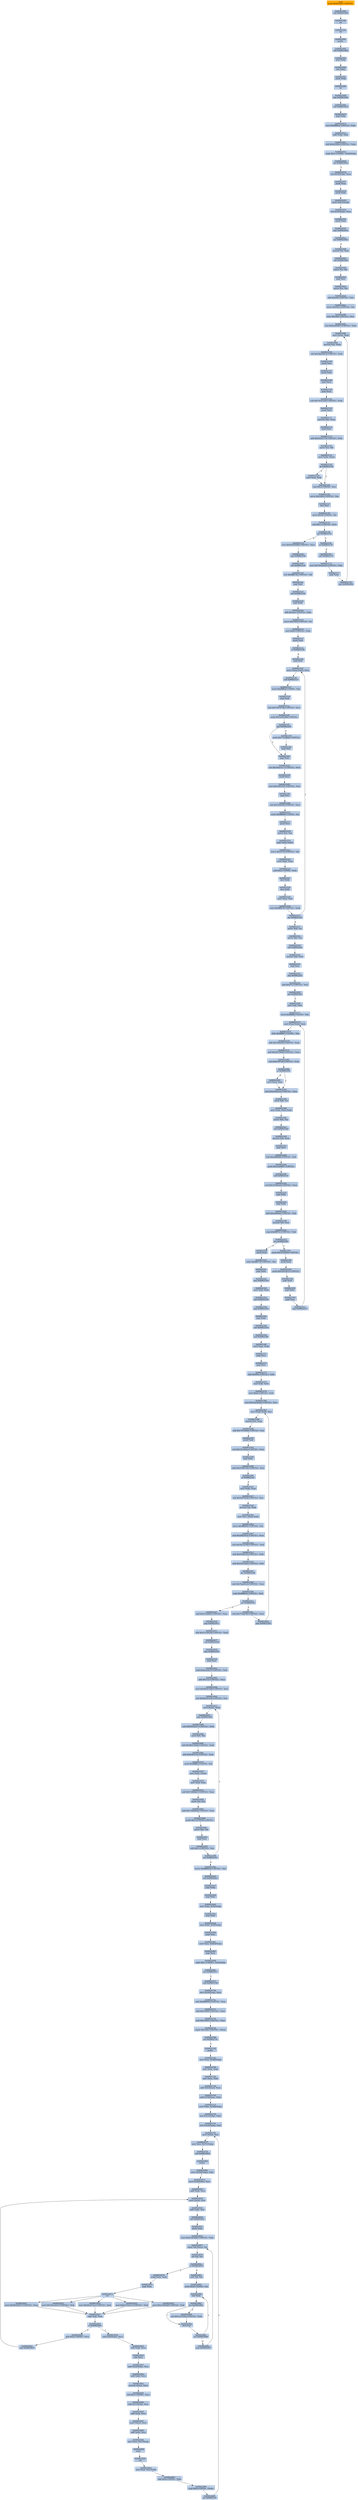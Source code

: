 digraph G {
node[shape=rectangle,style=filled,fillcolor=lightsteelblue,color=lightsteelblue]
bgcolor="transparent"
a0x00401000pushl_0x822001UINT32[label="start\npushl $0x822001<UINT32>",color="lightgrey",fillcolor="orange"];
a0x00401005call_0x0040100b[label="0x00401005\ncall 0x0040100b"];
a0x0040100bret[label="0x0040100b\nret"];
a0x0040100aret[label="0x0040100a\nret"];
a0x00822001pusha_[label="0x00822001\npusha "];
a0x00822002call_0x0082200a[label="0x00822002\ncall 0x0082200a"];
a0x0082200apopl_ebp[label="0x0082200a\npopl %ebp"];
a0x0082200bincl_ebp[label="0x0082200b\nincl %ebp"];
a0x0082200cpushl_ebp[label="0x0082200c\npushl %ebp"];
a0x0082200dret[label="0x0082200d\nret"];
a0x00822008jmp_0x0082200e[label="0x00822008\njmp 0x0082200e"];
a0x0082200ecall_0x00822014[label="0x0082200e\ncall 0x00822014"];
a0x00822014popl_ebp[label="0x00822014\npopl %ebp"];
a0x00822015movl_0xffffffedUINT32_ebx[label="0x00822015\nmovl $0xffffffed<UINT32>, %ebx"];
a0x0082201aaddl_ebp_ebx[label="0x0082201a\naddl %ebp, %ebx"];
a0x0082201csubl_0x422000UINT32_ebx[label="0x0082201c\nsubl $0x422000<UINT32>, %ebx"];
a0x00822022cmpb_0x1UINT8_0x4debp_[label="0x00822022\ncmpb $0x1<UINT8>, 0x4d(%ebp)"];
a0x00822026jne_0x00822034[label="0x00822026\njne 0x00822034"];
a0x00822034leal_0x53ebp__eax[label="0x00822034\nleal 0x53(%ebp), %eax"];
a0x00822037pushl_eax[label="0x00822037\npushl %eax"];
a0x00822038pushl_ebx[label="0x00822038\npushl %ebx"];
a0x00822039pushl_0xbe5ebp_[label="0x00822039\npushl 0xbe5(%ebp)"];
a0x0082203fleal_0x35ebp__eax[label="0x0082203f\nleal 0x35(%ebp), %eax"];
a0x00822042pushl_eax[label="0x00822042\npushl %eax"];
a0x00822043jmp_0x008220ca[label="0x00822043\njmp 0x008220ca"];
a0x008220cajns_0x008220d3[label="0x008220ca\njns 0x008220d3"];
a0x008220d0movswl_si_edi[label="0x008220d0\nmovswl %si, %edi"];
a0x008220d3call_0x008220df[label="0x008220d3\ncall 0x008220df"];
a0x008220dfmovw_si_di[label="0x008220df\nmovw %si, %di"];
a0x008220e2popl_esi[label="0x008220e2\npopl %esi"];
a0x008220e3movw_cx_di[label="0x008220e3\nmovw %cx, %di"];
a0x008220e6addl_0xae8UINT32_esi[label="0x008220e6\naddl $0xae8<UINT32>, %esi"];
a0x008220ecmovw_0x56ccUINT16_di[label="0x008220ec\nmovw $0x56cc<UINT16>, %di"];
a0x008220f0movl_0x28dUINT32_ecx[label="0x008220f0\nmovl $0x28d<UINT32>, %ecx"];
a0x008220f5xorl_0x6ee838f7UINT32_ebx[label="0x008220f5\nxorl $0x6ee838f7<UINT32>, %ebx"];
a0x008220fbmovl_esi__edx[label="0x008220fb\nmovl (%esi), %edx"];
a0x008220fdmovswl_ax_ebx[label="0x008220fd\nmovswl %ax, %ebx"];
a0x00822100subl_0x38a639c3UINT32_edx[label="0x00822100\nsubl $0x38a639c3<UINT32>, %edx"];
a0x00822106pushl_esi[label="0x00822106\npushl %esi"];
a0x00822107pushl_edx[label="0x00822107\npushl %edx"];
a0x00822108popl_ebx[label="0x00822108\npopl %ebx"];
a0x00822109popl_eax[label="0x00822109\npopl %eax"];
a0x0082210asubl_0x74323240UINT32_edx[label="0x0082210a\nsubl $0x74323240<UINT32>, %edx"];
a0x00822110pushl_edi[label="0x00822110\npushl %edi"];
a0x00822111movzwl_bx_eax[label="0x00822111\nmovzwl %bx, %eax"];
a0x00822114popl_ebx[label="0x00822114\npopl %ebx"];
a0x00822115addl_0x622f1579UINT32_edx[label="0x00822115\naddl $0x622f1579<UINT32>, %edx"];
a0x0082211bmovw_cx_di[label="0x0082211b\nmovw %cx, %di"];
a0x0082211emovl_edx_esi_[label="0x0082211e\nmovl %edx, (%esi)"];
a0x00822120jp_0x00822128[label="0x00822120\njp 0x00822128"];
a0x00822126movl_eax_edi[label="0x00822126\nmovl %eax, %edi"];
a0x00822128subl_0x3UINT8_esi[label="0x00822128\nsubl $0x3<UINT8>, %esi"];
a0x0082212bmovw_0x1d60UINT16_bx[label="0x0082212b\nmovw $0x1d60<UINT16>, %bx"];
a0x0082212fdecl_esi[label="0x0082212f\ndecl %esi"];
a0x00822130movb_0x38UINT8_bl[label="0x00822130\nmovb $0x38<UINT8>, %bl"];
a0x00822132subl_0x1UINT32_ecx[label="0x00822132\nsubl $0x1<UINT32>, %ecx"];
a0x00822138jne_0x0082215b[label="0x00822138\njne 0x0082215b"];
a0x0082215bjb_0x00822178[label="0x0082215b\njb 0x00822178"];
a0x00822161call_0x00822172[label="0x00822161\ncall 0x00822172"];
a0x00822172movl_0x76ed2a20UINT32_ebx[label="0x00822172\nmovl $0x76ed2a20<UINT32>, %ebx"];
a0x00822177popl_ebx[label="0x00822177\npopl %ebx"];
a0x00822178jmp_0x008220fb[label="0x00822178\njmp 0x008220fb"];
a0x0082213emovl_0x54239389UINT32_eax[label="0x0082213e\nmovl $0x54239389<UINT32>, %eax"];
a0x00822143jmp_0x00822190[label="0x00822143\njmp 0x00822190"];
a0x00822190call_0x008221a9[label="0x00822190\ncall 0x008221a9"];
a0x008221a9orw_0xffffb7fdUINT16_di[label="0x008221a9\norw $0xffffb7fd<UINT16>, %di"];
a0x008221aepopl_edi[label="0x008221ae\npopl %edi"];
a0x008221afcall_0x008221b9[label="0x008221af\ncall 0x008221b9"];
a0x008221b9popl_ebx[label="0x008221b9\npopl %ebx"];
a0x008221baaddl_0xa0aUINT32_ebx[label="0x008221ba\naddl $0xa0a<UINT32>, %ebx"];
a0x008221c0movw_0x7069UINT16_si[label="0x008221c0\nmovw $0x7069<UINT16>, %si"];
a0x008221c4movl_0x0UINT32_edx[label="0x008221c4\nmovl $0x0<UINT32>, %edx"];
a0x008221c9pushl_ebx[label="0x008221c9\npushl %ebx"];
a0x008221cajo_0x008221d0[label="0x008221ca\njo 0x008221d0"];
a0x008221d0popl_edi[label="0x008221d0\npopl %edi"];
a0x008221d1movl_ebxedx__ecx[label="0x008221d1\nmovl (%ebx,%edx), %ecx"];
a0x008221d4call_0x008221e7[label="0x008221d4\ncall 0x008221e7"];
a0x008221e7movb_0xffffffcdUINT8_ah[label="0x008221e7\nmovb $0xffffffcd<UINT8>, %ah"];
a0x008221e9popl_edi[label="0x008221e9\npopl %edi"];
a0x008221easubl_0x72876706UINT32_ecx[label="0x008221ea\nsubl $0x72876706<UINT32>, %ecx"];
a0x008221f0pushl_0x3a18c268UINT32[label="0x008221f0\npushl $0x3a18c268<UINT32>"];
a0x008221f5jnp_0x00822201[label="0x008221f5\njnp 0x00822201"];
a0x00822201popl_edi[label="0x00822201\npopl %edi"];
a0x00822202xorl_0x39aee1c7UINT32_ecx[label="0x00822202\nxorl $0x39aee1c7<UINT32>, %ecx"];
a0x00822208pushl_ecx[label="0x00822208\npushl %ecx"];
a0x00822209movl_0x10f531f1UINT32_esi[label="0x00822209\nmovl $0x10f531f1<UINT32>, %esi"];
a0x0082220epopl_esi[label="0x0082220e\npopl %esi"];
a0x0082220fsubl_0x7f2af3f4UINT32_ecx[label="0x0082220f\nsubl $0x7f2af3f4<UINT32>, %ecx"];
a0x00822215movb_0xffffff96UINT8_al[label="0x00822215\nmovb $0xffffff96<UINT8>, %al"];
a0x00822217pushl_ecx[label="0x00822217\npushl %ecx"];
a0x00822218movw_cx_ax[label="0x00822218\nmovw %cx, %ax"];
a0x0082221bpopl_ebxedx_[label="0x0082221b\npopl (%ebx,%edx)"];
a0x0082221emovw_0x3574UINT16_di[label="0x0082221e\nmovw $0x3574<UINT16>, %di"];
a0x00822222movl_ebx_eax[label="0x00822222\nmovl %ebx, %eax"];
a0x00822224subl_0x2UINT8_edx[label="0x00822224\nsubl $0x2<UINT8>, %edx"];
a0x00822227decl_edx[label="0x00822227\ndecl %edx"];
a0x00822228decl_edx[label="0x00822228\ndecl %edx"];
a0x00822229movl_eax_edi[label="0x00822229\nmovl %eax, %edi"];
a0x0082222bcmpl_0xfffff678UINT32_edx[label="0x0082222b\ncmpl $0xfffff678<UINT32>, %edx"];
a0x00822231jne_0x008221d1[label="0x00822231\njne 0x008221d1"];
a0x008221fbpushl_0x77a58bb2UINT32[label="0x008221fb\npushl $0x77a58bb2<UINT32>"];
a0x00822200popl_edi[label="0x00822200\npopl %edi"];
a0x00822237movw_dx_si[label="0x00822237\nmovw %dx, %si"];
a0x0082223amovw_bx_cx[label="0x0082223a\nmovw %bx, %cx"];
a0x0082223dcall_0x0082224e[label="0x0082223d\ncall 0x0082224e"];
a0x0082224emovzwl_dx_eax[label="0x0082224e\nmovzwl %dx, %eax"];
a0x00822251popl_esi[label="0x00822251\npopl %esi"];
a0x00822252jmp_0x0082225f[label="0x00822252\njmp 0x0082225f"];
a0x0082225faddl_0x97eUINT32_esi[label="0x0082225f\naddl $0x97e<UINT32>, %esi"];
a0x00822265jno_0x0082226f[label="0x00822265\njno 0x0082226f"];
a0x0082226fxorl_edi_edi[label="0x0082226f\nxorl %edi, %edi"];
a0x00822271movb_0xfffffffaUINT8_bh[label="0x00822271\nmovb $0xfffffffa<UINT8>, %bh"];
a0x00822273movl_esiedi__edx[label="0x00822273\nmovl (%esi,%edi), %edx"];
a0x00822276sbbb_0xffffff97UINT8_bh[label="0x00822276\nsbbb $0xffffff97<UINT8>, %bh"];
a0x00822279addl_0x104af30UINT32_edx[label="0x00822279\naddl $0x104af30<UINT32>, %edx"];
a0x0082227fandl_0x26150bf0UINT32_eax[label="0x0082227f\nandl $0x26150bf0<UINT32>, %eax"];
a0x00822285subl_0xb7f67a9UINT32_edx[label="0x00822285\nsubl $0xb7f67a9<UINT32>, %edx"];
a0x0082228bjs_0x00822293[label="0x0082228b\njs 0x00822293"];
a0x00822291movl_ecx_eax[label="0x00822291\nmovl %ecx, %eax"];
a0x00822293subl_0x4c8ad12eUINT32_edx[label="0x00822293\nsubl $0x4c8ad12e<UINT32>, %edx"];
a0x00822299movb_dh_cl[label="0x00822299\nmovb %dh, %cl"];
a0x0082229bmovl_edx_esiedi_[label="0x0082229b\nmovl %edx, (%esi,%edi)"];
a0x0082229emovw_dx_ax[label="0x0082229e\nmovw %dx, %ax"];
a0x008222a1call_0x008222b0[label="0x008222a1\ncall 0x008222b0"];
a0x008222b0movzwl_bx_eax[label="0x008222b0\nmovzwl %bx, %eax"];
a0x008222b3popl_ecx[label="0x008222b3\npopl %ecx"];
a0x008222b4subl_0xa6f0b68UINT32_edi[label="0x008222b4\nsubl $0xa6f0b68<UINT32>, %edi"];
a0x008222bapushl_0x25af9867UINT32[label="0x008222ba\npushl $0x25af9867<UINT32>"];
a0x008222bfcall_0x008222cb[label="0x008222bf\ncall 0x008222cb"];
a0x008222cbxorl_0x12548c44UINT32_eax[label="0x008222cb\nxorl $0x12548c44<UINT32>, %eax"];
a0x008222d1popl_ebx[label="0x008222d1\npopl %ebx"];
a0x008222d2popl_ebx[label="0x008222d2\npopl %ebx"];
a0x008222d3addl_0xa6f0b64UINT32_edi[label="0x008222d3\naddl $0xa6f0b64<UINT32>, %edi"];
a0x008222d9movzwl_di_ecx[label="0x008222d9\nmovzwl %di, %ecx"];
a0x008222dccmpl_0xfffff75cUINT32_edi[label="0x008222dc\ncmpl $0xfffff75c<UINT32>, %edi"];
a0x008222e2jne_0x00822303[label="0x008222e2\njne 0x00822303"];
a0x00822303pushl_0x1f526028UINT32[label="0x00822303\npushl $0x1f526028<UINT32>"];
a0x00822308pushl_edx[label="0x00822308\npushl %edx"];
a0x00822309pushl_0x524c3b72UINT32[label="0x00822309\npushl $0x524c3b72<UINT32>"];
a0x0082230epopl_eax[label="0x0082230e\npopl %eax"];
a0x0082230fpopl_ebx[label="0x0082230f\npopl %ebx"];
a0x00822310popl_ecx[label="0x00822310\npopl %ecx"];
a0x00822311jmp_0x00822273[label="0x00822311\njmp 0x00822273"];
a0x008222e8pushl_eax[label="0x008222e8\npushl %eax"];
a0x008222e9andw_0xffffc73fUINT16_bx[label="0x008222e9\nandw $0xffffc73f<UINT16>, %bx"];
a0x008222eepopl_ebx[label="0x008222ee\npopl %ebx"];
a0x008222efjmp_0x00822320[label="0x008222ef\njmp 0x00822320"];
a0x00822320movl_edi_edx[label="0x00822320\nmovl %edi, %edx"];
a0x00822322call_0x00822338[label="0x00822322\ncall 0x00822338"];
a0x00822338jmp_0x0082234a[label="0x00822338\njmp 0x0082234a"];
a0x0082234apopl_ebx[label="0x0082234a\npopl %ebx"];
a0x0082234bcall_0x0082235d[label="0x0082234b\ncall 0x0082235d"];
a0x0082235dcall_0x0082236f[label="0x0082235d\ncall 0x0082236f"];
a0x0082236fmovl_eax_edx[label="0x0082236f\nmovl %eax, %edx"];
a0x00822371popl_ecx[label="0x00822371\npopl %ecx"];
a0x00822372popl_ecx[label="0x00822372\npopl %ecx"];
a0x00822373addl_0x896UINT32_ebx[label="0x00822373\naddl $0x896<UINT32>, %ebx"];
a0x00822379movl_edi_edx[label="0x00822379\nmovl %edi, %edx"];
a0x0082237bmovl_0x0UINT32_edi[label="0x0082237b\nmovl $0x0<UINT32>, %edi"];
a0x00822380movl_0x1be5b42bUINT32_ecx[label="0x00822380\nmovl $0x1be5b42b<UINT32>, %ecx"];
a0x00822385movl_ebxedi__esi[label="0x00822385\nmovl (%ebx,%edi), %esi"];
a0x00822388movswl_cx_eax[label="0x00822388\nmovswl %cx, %eax"];
a0x0082238baddl_0x7055f968UINT32_esi[label="0x0082238b\naddl $0x7055f968<UINT32>, %esi"];
a0x00822391pushl_edi[label="0x00822391\npushl %edi"];
a0x00822392xorl_0x141cb02aUINT32_ecx[label="0x00822392\nxorl $0x141cb02a<UINT32>, %ecx"];
a0x00822398popl_edx[label="0x00822398\npopl %edx"];
a0x00822399addl_0x55091181UINT32_esi[label="0x00822399\naddl $0x55091181<UINT32>, %esi"];
a0x0082239fje_0x008223a7[label="0x0082239f\nje 0x008223a7"];
a0x008223a5movl_edx_eax[label="0x008223a5\nmovl %edx, %eax"];
a0x008223a7subl_0x42f7f226UINT32_esi[label="0x008223a7\nsubl $0x42f7f226<UINT32>, %esi"];
a0x008223admovswl_si_edx[label="0x008223ad\nmovswl %si, %edx"];
a0x008223b0movl_esi_ebxedi_[label="0x008223b0\nmovl %esi, (%ebx,%edi)"];
a0x008223b3movw_0xfffffd01UINT16_ax[label="0x008223b3\nmovw $0xfffffd01<UINT16>, %ax"];
a0x008223b7andl_0x4fbf2832UINT32_eax[label="0x008223b7\nandl $0x4fbf2832<UINT32>, %eax"];
a0x008223bdsubl_0x5b15a700UINT32_edi[label="0x008223bd\nsubl $0x5b15a700<UINT32>, %edi"];
a0x008223c3andl_0x5fcb61f5UINT32_edx[label="0x008223c3\nandl $0x5fcb61f5<UINT32>, %edx"];
a0x008223c9addl_0x5b15a6fcUINT32_edi[label="0x008223c9\naddl $0x5b15a6fc<UINT32>, %edi"];
a0x008223cfjbe_0x008223db[label="0x008223cf\njbe 0x008223db"];
a0x008223d5subl_0x7bae01e2UINT32_ecx[label="0x008223d5\nsubl $0x7bae01e2<UINT32>, %ecx"];
a0x008223dbcmpl_0xfffff850UINT32_edi[label="0x008223db\ncmpl $0xfffff850<UINT32>, %edi"];
a0x008223e1jne_0x008223fc[label="0x008223e1\njne 0x008223fc"];
a0x008223fcsubl_0x77dab78cUINT32_ecx[label="0x008223fc\nsubl $0x77dab78c<UINT32>, %ecx"];
a0x00822402jmp_0x00822385[label="0x00822402\njmp 0x00822385"];
a0x008223e7andl_0x153abf5cUINT32_eax[label="0x008223e7\nandl $0x153abf5c<UINT32>, %eax"];
a0x008223edjmp_0x00822411[label="0x008223ed\njmp 0x00822411"];
a0x00822411addl_0x2123623bUINT32_ebx[label="0x00822411\naddl $0x2123623b<UINT32>, %ebx"];
a0x00822417call_0x00822429[label="0x00822417\ncall 0x00822429"];
a0x00822429jmp_0x0082243b[label="0x00822429\njmp 0x0082243b"];
a0x0082243bpopl_eax[label="0x0082243b\npopl %eax"];
a0x0082243candl_0x422abcf7UINT32_edi[label="0x0082243c\nandl $0x422abcf7<UINT32>, %edi"];
a0x00822442addl_0x7a2UINT32_eax[label="0x00822442\naddl $0x7a2<UINT32>, %eax"];
a0x00822448movl_0x6b5615d0UINT32_esi[label="0x00822448\nmovl $0x6b5615d0<UINT32>, %esi"];
a0x0082244dxorl_0x6b561418UINT32_esi[label="0x0082244d\nxorl $0x6b561418<UINT32>, %esi"];
a0x00822453movl_eax__edx[label="0x00822453\nmovl (%eax), %edx"];
a0x00822455jmp_0x00822460[label="0x00822455\njmp 0x00822460"];
a0x00822460subl_0x60f32627UINT32_edx[label="0x00822460\nsubl $0x60f32627<UINT32>, %edx"];
a0x00822466movb_ch_bl[label="0x00822466\nmovb %ch, %bl"];
a0x00822468subl_0x465150d4UINT32_edx[label="0x00822468\nsubl $0x465150d4<UINT32>, %edx"];
a0x0082246eaddl_0xf38327dUINT32_edx[label="0x0082246e\naddl $0xf38327d<UINT32>, %edx"];
a0x00822474movb_0xffffffbcUINT8_bl[label="0x00822474\nmovb $0xffffffbc<UINT8>, %bl"];
a0x00822476movl_edx_eax_[label="0x00822476\nmovl %edx, (%eax)"];
a0x00822478movl_edi_ebx[label="0x00822478\nmovl %edi, %ebx"];
a0x0082247asubl_0x7c6b0be1UINT32_eax[label="0x0082247a\nsubl $0x7c6b0be1<UINT32>, %eax"];
a0x00822480movw_si_di[label="0x00822480\nmovw %si, %di"];
a0x00822483addl_0x7c6b0bddUINT32_eax[label="0x00822483\naddl $0x7c6b0bdd<UINT32>, %eax"];
a0x00822489pushl_0x12339160UINT32[label="0x00822489\npushl $0x12339160<UINT32>"];
a0x0082248emovw_bx_di[label="0x0082248e\nmovw %bx, %di"];
a0x00822491popl_ecx[label="0x00822491\npopl %ecx"];
a0x00822492subl_0x1UINT32_esi[label="0x00822492\nsubl $0x1<UINT32>, %esi"];
a0x00822498jne_0x00822453[label="0x00822498\njne 0x00822453"];
a0x0082249emovw_0xffff9824UINT16_bx[label="0x0082249e\nmovw $0xffff9824<UINT16>, %bx"];
a0x008224a2call_0x008224a7[label="0x008224a2\ncall 0x008224a7"];
a0x008224a7popl_ebp[label="0x008224a7\npopl %ebp"];
a0x008224a8popl_ebx[label="0x008224a8\npopl %ebx"];
a0x008224a9movl_ebx_0x5bebp_[label="0x008224a9\nmovl %ebx, 0x5b(%ebp)"];
a0x008224acpopl_ebx[label="0x008224ac\npopl %ebx"];
a0x008224admovl_ebx_0x5febp_[label="0x008224ad\nmovl %ebx, 0x5f(%ebp)"];
a0x008224b0popl_eax[label="0x008224b0\npopl %eax"];
a0x008224b1movl_eax_0x40debp_[label="0x008224b1\nmovl %eax, 0x40d(%ebp)"];
a0x008224b7popl_eax[label="0x008224b7\npopl %eax"];
a0x008224b8cmpb_0x1UINT8_0x5aebp_[label="0x008224b8\ncmpb $0x1<UINT8>, 0x5a(%ebp)"];
a0x008224bcjne_0x00822517[label="0x008224bc\njne 0x00822517"];
a0x00822517call_0x008227b8[label="0x00822517\ncall 0x008227b8"];
a0x008227b8movl_0x24esp__eax[label="0x008227b8\nmovl 0x24(%esp), %eax"];
a0x008227bcandl_0xffff0000UINT32_eax[label="0x008227bc\nandl $0xffff0000<UINT32>, %eax"];
a0x008227c1addl_0x10000UINT32_eax[label="0x008227c1\naddl $0x10000<UINT32>, %eax"];
a0x008227c6subl_0x10000UINT32_eax[label="0x008227c6\nsubl $0x10000<UINT32>, %eax"];
a0x008227cbcmpw_0x5a4dUINT16_eax_[label="0x008227cb\ncmpw $0x5a4d<UINT16>, (%eax)"];
a0x008227d0jne_0x008227c6[label="0x008227d0\njne 0x008227c6"];
a0x008227d2pusha_[label="0x008227d2\npusha "];
a0x008227d3movl_eax_0x3f8ebp_[label="0x008227d3\nmovl %eax, 0x3f8(%ebp)"];
a0x008227d9movl_eax_edx[label="0x008227d9\nmovl %eax, %edx"];
a0x008227dbmovl_eax_ebx[label="0x008227db\nmovl %eax, %ebx"];
a0x008227ddaddl_0x3ceax__eax[label="0x008227dd\naddl 0x3c(%eax), %eax"];
a0x008227e0addl_0x78eax__ebx[label="0x008227e0\naddl 0x78(%eax), %ebx"];
a0x008227e3movl_ebx_0x30debp_[label="0x008227e3\nmovl %ebx, 0x30d(%ebp)"];
a0x008227e9leal_0x3ccebp__ebx[label="0x008227e9\nleal 0x3cc(%ebp), %ebx"];
a0x008227efleal_0x3e4ebp__edi[label="0x008227ef\nleal 0x3e4(%ebp), %edi"];
a0x008227f5movl_ebx__esi[label="0x008227f5\nmovl (%ebx), %esi"];
a0x008227f7movl_esi_0x37cebp_[label="0x008227f7\nmovl %esi, 0x37c(%ebp)"];
a0x008227fdcall_0x0082280d[label="0x008227fd\ncall 0x0082280d"];
a0x0082280dpusha_[label="0x0082280d\npusha "];
a0x0082280emovl_0x30debp__ebx[label="0x0082280e\nmovl 0x30d(%ebp), %ebx"];
a0x00822814movl_0x20ebx__ecx[label="0x00822814\nmovl 0x20(%ebx), %ecx"];
a0x00822817addl_edx_ecx[label="0x00822817\naddl %edx, %ecx"];
a0x00822819movl_ecx__esi[label="0x00822819\nmovl (%ecx), %esi"];
a0x0082281baddl_edx_esi[label="0x0082281b\naddl %edx, %esi"];
a0x0082281dcall_0x00822851[label="0x0082281d\ncall 0x00822851"];
a0x00822851pushl_edx[label="0x00822851\npushl %edx"];
a0x00822852movl_0x9c3b248eUINT32_edx[label="0x00822852\nmovl $0x9c3b248e<UINT32>, %edx"];
a0x00822857lodsb_ds_esi__al[label="0x00822857\nlodsb %ds:(%esi), %al"];
a0x00822858orb_al_al[label="0x00822858\norb %al, %al"];
a0x0082285aje_0x00822870[label="0x0082285a\nje 0x00822870"];
a0x0082285cxorb_al_dl[label="0x0082285c\nxorb %al, %dl"];
a0x0082285emovb_0x8UINT8_al[label="0x0082285e\nmovb $0x8<UINT8>, %al"];
a0x00822860shrl_edx[label="0x00822860\nshrl %edx"];
a0x00822862jae_0x0082286a[label="0x00822862\njae 0x0082286a"];
a0x00822864xorl_0xc1a7f39aUINT32_edx[label="0x00822864\nxorl $0xc1a7f39a<UINT32>, %edx"];
a0x0082286adecb_al[label="0x0082286a\ndecb %al"];
a0x0082286cjne_0x00822860[label="0x0082286c\njne 0x00822860"];
a0x0082286ejmp_0x00822857[label="0x0082286e\njmp 0x00822857"];
a0x00822870xchgl_eax_edx[label="0x00822870\nxchgl %eax, %edx"];
a0x00822871popl_edx[label="0x00822871\npopl %edx"];
a0x00822872ret[label="0x00822872\nret"];
a0x00822822movl_0xb72551a7UINT32_edi[label="0x00822822\nmovl $0xb72551a7<UINT32>, %edi"];
a0x00822827cmpl_edi_eax[label="0x00822827\ncmpl %edi, %eax"];
a0x00822829je_0x00822830[label="0x00822829\nje 0x00822830"];
a0x0082282baddl_0x4UINT8_ecx[label="0x0082282b\naddl $0x4<UINT8>, %ecx"];
a0x0082282ejmp_0x00822819[label="0x0082282e\njmp 0x00822819"];
a0x00822830subl_0x20ebx__ecx[label="0x00822830\nsubl 0x20(%ebx), %ecx"];
a0x00822833subl_edx_ecx[label="0x00822833\nsubl %edx, %ecx"];
a0x00822835shrl_ecx[label="0x00822835\nshrl %ecx"];
a0x00822837addl_0x24ebx__ecx[label="0x00822837\naddl 0x24(%ebx), %ecx"];
a0x0082283aaddl_edx_ecx[label="0x0082283a\naddl %edx, %ecx"];
a0x0082283cmovzwl_ecx__ecx[label="0x0082283c\nmovzwl (%ecx), %ecx"];
a0x0082283fshll_0x2UINT8_ecx[label="0x0082283f\nshll $0x2<UINT8>, %ecx"];
a0x00822842addl_0x1cebx__ecx[label="0x00822842\naddl 0x1c(%ebx), %ecx"];
a0x00822845addl_edx_ecx[label="0x00822845\naddl %edx, %ecx"];
a0x00822847movl_ecx__ecx[label="0x00822847\nmovl (%ecx), %ecx"];
a0x00822849addl_edx_ecx[label="0x00822849\naddl %edx, %ecx"];
a0x0082284bmovl_ecx_0x1cesp_[label="0x0082284b\nmovl %ecx, 0x1c(%esp)"];
a0x0082284fpopa_[label="0x0082284f\npopa "];
a0x00822850ret[label="0x00822850\nret"];
a0x00822802stosl_eax_es_edi_[label="0x00822802\nstosl %eax, %es:(%edi)"];
a0x00822803addl_0x4UINT8_ebx[label="0x00822803\naddl $0x4<UINT8>, %ebx"];
a0x00822806cmpl_0x0UINT8_ebx_[label="0x00822806\ncmpl $0x0<UINT8>, (%ebx)"];
a0x00822809jne_0x008227f5[label="0x00822809\njne 0x008227f5"];
a0x00822822movl_0xa7493bf0UINT32_edi[label="0x00822822\nmovl $0xa7493bf0<UINT32>, %edi"];
a0x00822822movl_0x90190257UINT32_edi[label="0x00822822\nmovl $0x90190257<UINT32>, %edi"];
a0x00822822movl_0x74ee3213UINT32_edi[label="0x00822822\nmovl $0x74ee3213<UINT32>, %edi"];
a0x00822822movl_0x49cd75ceUINT32_edi[label="0x00822822\nmovl $0x49cd75ce<UINT32>, %edi"];
a0x00401000pushl_0x822001UINT32 -> a0x00401005call_0x0040100b [color="#000000"];
a0x00401005call_0x0040100b -> a0x0040100bret [color="#000000"];
a0x0040100bret -> a0x0040100aret [color="#000000"];
a0x0040100aret -> a0x00822001pusha_ [color="#000000"];
a0x00822001pusha_ -> a0x00822002call_0x0082200a [color="#000000"];
a0x00822002call_0x0082200a -> a0x0082200apopl_ebp [color="#000000"];
a0x0082200apopl_ebp -> a0x0082200bincl_ebp [color="#000000"];
a0x0082200bincl_ebp -> a0x0082200cpushl_ebp [color="#000000"];
a0x0082200cpushl_ebp -> a0x0082200dret [color="#000000"];
a0x0082200dret -> a0x00822008jmp_0x0082200e [color="#000000"];
a0x00822008jmp_0x0082200e -> a0x0082200ecall_0x00822014 [color="#000000"];
a0x0082200ecall_0x00822014 -> a0x00822014popl_ebp [color="#000000"];
a0x00822014popl_ebp -> a0x00822015movl_0xffffffedUINT32_ebx [color="#000000"];
a0x00822015movl_0xffffffedUINT32_ebx -> a0x0082201aaddl_ebp_ebx [color="#000000"];
a0x0082201aaddl_ebp_ebx -> a0x0082201csubl_0x422000UINT32_ebx [color="#000000"];
a0x0082201csubl_0x422000UINT32_ebx -> a0x00822022cmpb_0x1UINT8_0x4debp_ [color="#000000"];
a0x00822022cmpb_0x1UINT8_0x4debp_ -> a0x00822026jne_0x00822034 [color="#000000"];
a0x00822026jne_0x00822034 -> a0x00822034leal_0x53ebp__eax [color="#000000",label="T"];
a0x00822034leal_0x53ebp__eax -> a0x00822037pushl_eax [color="#000000"];
a0x00822037pushl_eax -> a0x00822038pushl_ebx [color="#000000"];
a0x00822038pushl_ebx -> a0x00822039pushl_0xbe5ebp_ [color="#000000"];
a0x00822039pushl_0xbe5ebp_ -> a0x0082203fleal_0x35ebp__eax [color="#000000"];
a0x0082203fleal_0x35ebp__eax -> a0x00822042pushl_eax [color="#000000"];
a0x00822042pushl_eax -> a0x00822043jmp_0x008220ca [color="#000000"];
a0x00822043jmp_0x008220ca -> a0x008220cajns_0x008220d3 [color="#000000"];
a0x008220cajns_0x008220d3 -> a0x008220d0movswl_si_edi [color="#000000",label="F"];
a0x008220d0movswl_si_edi -> a0x008220d3call_0x008220df [color="#000000"];
a0x008220d3call_0x008220df -> a0x008220dfmovw_si_di [color="#000000"];
a0x008220dfmovw_si_di -> a0x008220e2popl_esi [color="#000000"];
a0x008220e2popl_esi -> a0x008220e3movw_cx_di [color="#000000"];
a0x008220e3movw_cx_di -> a0x008220e6addl_0xae8UINT32_esi [color="#000000"];
a0x008220e6addl_0xae8UINT32_esi -> a0x008220ecmovw_0x56ccUINT16_di [color="#000000"];
a0x008220ecmovw_0x56ccUINT16_di -> a0x008220f0movl_0x28dUINT32_ecx [color="#000000"];
a0x008220f0movl_0x28dUINT32_ecx -> a0x008220f5xorl_0x6ee838f7UINT32_ebx [color="#000000"];
a0x008220f5xorl_0x6ee838f7UINT32_ebx -> a0x008220fbmovl_esi__edx [color="#000000"];
a0x008220fbmovl_esi__edx -> a0x008220fdmovswl_ax_ebx [color="#000000"];
a0x008220fdmovswl_ax_ebx -> a0x00822100subl_0x38a639c3UINT32_edx [color="#000000"];
a0x00822100subl_0x38a639c3UINT32_edx -> a0x00822106pushl_esi [color="#000000"];
a0x00822106pushl_esi -> a0x00822107pushl_edx [color="#000000"];
a0x00822107pushl_edx -> a0x00822108popl_ebx [color="#000000"];
a0x00822108popl_ebx -> a0x00822109popl_eax [color="#000000"];
a0x00822109popl_eax -> a0x0082210asubl_0x74323240UINT32_edx [color="#000000"];
a0x0082210asubl_0x74323240UINT32_edx -> a0x00822110pushl_edi [color="#000000"];
a0x00822110pushl_edi -> a0x00822111movzwl_bx_eax [color="#000000"];
a0x00822111movzwl_bx_eax -> a0x00822114popl_ebx [color="#000000"];
a0x00822114popl_ebx -> a0x00822115addl_0x622f1579UINT32_edx [color="#000000"];
a0x00822115addl_0x622f1579UINT32_edx -> a0x0082211bmovw_cx_di [color="#000000"];
a0x0082211bmovw_cx_di -> a0x0082211emovl_edx_esi_ [color="#000000"];
a0x0082211emovl_edx_esi_ -> a0x00822120jp_0x00822128 [color="#000000"];
a0x00822120jp_0x00822128 -> a0x00822126movl_eax_edi [color="#000000",label="F"];
a0x00822126movl_eax_edi -> a0x00822128subl_0x3UINT8_esi [color="#000000"];
a0x00822128subl_0x3UINT8_esi -> a0x0082212bmovw_0x1d60UINT16_bx [color="#000000"];
a0x0082212bmovw_0x1d60UINT16_bx -> a0x0082212fdecl_esi [color="#000000"];
a0x0082212fdecl_esi -> a0x00822130movb_0x38UINT8_bl [color="#000000"];
a0x00822130movb_0x38UINT8_bl -> a0x00822132subl_0x1UINT32_ecx [color="#000000"];
a0x00822132subl_0x1UINT32_ecx -> a0x00822138jne_0x0082215b [color="#000000"];
a0x00822138jne_0x0082215b -> a0x0082215bjb_0x00822178 [color="#000000",label="T"];
a0x0082215bjb_0x00822178 -> a0x00822161call_0x00822172 [color="#000000",label="F"];
a0x00822161call_0x00822172 -> a0x00822172movl_0x76ed2a20UINT32_ebx [color="#000000"];
a0x00822172movl_0x76ed2a20UINT32_ebx -> a0x00822177popl_ebx [color="#000000"];
a0x00822177popl_ebx -> a0x00822178jmp_0x008220fb [color="#000000"];
a0x00822178jmp_0x008220fb -> a0x008220fbmovl_esi__edx [color="#000000"];
a0x00822120jp_0x00822128 -> a0x00822128subl_0x3UINT8_esi [color="#000000",label="T"];
a0x00822138jne_0x0082215b -> a0x0082213emovl_0x54239389UINT32_eax [color="#000000",label="F"];
a0x0082213emovl_0x54239389UINT32_eax -> a0x00822143jmp_0x00822190 [color="#000000"];
a0x00822143jmp_0x00822190 -> a0x00822190call_0x008221a9 [color="#000000"];
a0x00822190call_0x008221a9 -> a0x008221a9orw_0xffffb7fdUINT16_di [color="#000000"];
a0x008221a9orw_0xffffb7fdUINT16_di -> a0x008221aepopl_edi [color="#000000"];
a0x008221aepopl_edi -> a0x008221afcall_0x008221b9 [color="#000000"];
a0x008221afcall_0x008221b9 -> a0x008221b9popl_ebx [color="#000000"];
a0x008221b9popl_ebx -> a0x008221baaddl_0xa0aUINT32_ebx [color="#000000"];
a0x008221baaddl_0xa0aUINT32_ebx -> a0x008221c0movw_0x7069UINT16_si [color="#000000"];
a0x008221c0movw_0x7069UINT16_si -> a0x008221c4movl_0x0UINT32_edx [color="#000000"];
a0x008221c4movl_0x0UINT32_edx -> a0x008221c9pushl_ebx [color="#000000"];
a0x008221c9pushl_ebx -> a0x008221cajo_0x008221d0 [color="#000000"];
a0x008221cajo_0x008221d0 -> a0x008221d0popl_edi [color="#000000",label="F"];
a0x008221d0popl_edi -> a0x008221d1movl_ebxedx__ecx [color="#000000"];
a0x008221d1movl_ebxedx__ecx -> a0x008221d4call_0x008221e7 [color="#000000"];
a0x008221d4call_0x008221e7 -> a0x008221e7movb_0xffffffcdUINT8_ah [color="#000000"];
a0x008221e7movb_0xffffffcdUINT8_ah -> a0x008221e9popl_edi [color="#000000"];
a0x008221e9popl_edi -> a0x008221easubl_0x72876706UINT32_ecx [color="#000000"];
a0x008221easubl_0x72876706UINT32_ecx -> a0x008221f0pushl_0x3a18c268UINT32 [color="#000000"];
a0x008221f0pushl_0x3a18c268UINT32 -> a0x008221f5jnp_0x00822201 [color="#000000"];
a0x008221f5jnp_0x00822201 -> a0x00822201popl_edi [color="#000000",label="T"];
a0x00822201popl_edi -> a0x00822202xorl_0x39aee1c7UINT32_ecx [color="#000000"];
a0x00822202xorl_0x39aee1c7UINT32_ecx -> a0x00822208pushl_ecx [color="#000000"];
a0x00822208pushl_ecx -> a0x00822209movl_0x10f531f1UINT32_esi [color="#000000"];
a0x00822209movl_0x10f531f1UINT32_esi -> a0x0082220epopl_esi [color="#000000"];
a0x0082220epopl_esi -> a0x0082220fsubl_0x7f2af3f4UINT32_ecx [color="#000000"];
a0x0082220fsubl_0x7f2af3f4UINT32_ecx -> a0x00822215movb_0xffffff96UINT8_al [color="#000000"];
a0x00822215movb_0xffffff96UINT8_al -> a0x00822217pushl_ecx [color="#000000"];
a0x00822217pushl_ecx -> a0x00822218movw_cx_ax [color="#000000"];
a0x00822218movw_cx_ax -> a0x0082221bpopl_ebxedx_ [color="#000000"];
a0x0082221bpopl_ebxedx_ -> a0x0082221emovw_0x3574UINT16_di [color="#000000"];
a0x0082221emovw_0x3574UINT16_di -> a0x00822222movl_ebx_eax [color="#000000"];
a0x00822222movl_ebx_eax -> a0x00822224subl_0x2UINT8_edx [color="#000000"];
a0x00822224subl_0x2UINT8_edx -> a0x00822227decl_edx [color="#000000"];
a0x00822227decl_edx -> a0x00822228decl_edx [color="#000000"];
a0x00822228decl_edx -> a0x00822229movl_eax_edi [color="#000000"];
a0x00822229movl_eax_edi -> a0x0082222bcmpl_0xfffff678UINT32_edx [color="#000000"];
a0x0082222bcmpl_0xfffff678UINT32_edx -> a0x00822231jne_0x008221d1 [color="#000000"];
a0x00822231jne_0x008221d1 -> a0x008221d1movl_ebxedx__ecx [color="#000000",label="T"];
a0x008221f5jnp_0x00822201 -> a0x008221fbpushl_0x77a58bb2UINT32 [color="#000000",label="F"];
a0x008221fbpushl_0x77a58bb2UINT32 -> a0x00822200popl_edi [color="#000000"];
a0x00822200popl_edi -> a0x00822201popl_edi [color="#000000"];
a0x00822231jne_0x008221d1 -> a0x00822237movw_dx_si [color="#000000",label="F"];
a0x00822237movw_dx_si -> a0x0082223amovw_bx_cx [color="#000000"];
a0x0082223amovw_bx_cx -> a0x0082223dcall_0x0082224e [color="#000000"];
a0x0082223dcall_0x0082224e -> a0x0082224emovzwl_dx_eax [color="#000000"];
a0x0082224emovzwl_dx_eax -> a0x00822251popl_esi [color="#000000"];
a0x00822251popl_esi -> a0x00822252jmp_0x0082225f [color="#000000"];
a0x00822252jmp_0x0082225f -> a0x0082225faddl_0x97eUINT32_esi [color="#000000"];
a0x0082225faddl_0x97eUINT32_esi -> a0x00822265jno_0x0082226f [color="#000000"];
a0x00822265jno_0x0082226f -> a0x0082226fxorl_edi_edi [color="#000000",label="T"];
a0x0082226fxorl_edi_edi -> a0x00822271movb_0xfffffffaUINT8_bh [color="#000000"];
a0x00822271movb_0xfffffffaUINT8_bh -> a0x00822273movl_esiedi__edx [color="#000000"];
a0x00822273movl_esiedi__edx -> a0x00822276sbbb_0xffffff97UINT8_bh [color="#000000"];
a0x00822276sbbb_0xffffff97UINT8_bh -> a0x00822279addl_0x104af30UINT32_edx [color="#000000"];
a0x00822279addl_0x104af30UINT32_edx -> a0x0082227fandl_0x26150bf0UINT32_eax [color="#000000"];
a0x0082227fandl_0x26150bf0UINT32_eax -> a0x00822285subl_0xb7f67a9UINT32_edx [color="#000000"];
a0x00822285subl_0xb7f67a9UINT32_edx -> a0x0082228bjs_0x00822293 [color="#000000"];
a0x0082228bjs_0x00822293 -> a0x00822291movl_ecx_eax [color="#000000",label="F"];
a0x00822291movl_ecx_eax -> a0x00822293subl_0x4c8ad12eUINT32_edx [color="#000000"];
a0x00822293subl_0x4c8ad12eUINT32_edx -> a0x00822299movb_dh_cl [color="#000000"];
a0x00822299movb_dh_cl -> a0x0082229bmovl_edx_esiedi_ [color="#000000"];
a0x0082229bmovl_edx_esiedi_ -> a0x0082229emovw_dx_ax [color="#000000"];
a0x0082229emovw_dx_ax -> a0x008222a1call_0x008222b0 [color="#000000"];
a0x008222a1call_0x008222b0 -> a0x008222b0movzwl_bx_eax [color="#000000"];
a0x008222b0movzwl_bx_eax -> a0x008222b3popl_ecx [color="#000000"];
a0x008222b3popl_ecx -> a0x008222b4subl_0xa6f0b68UINT32_edi [color="#000000"];
a0x008222b4subl_0xa6f0b68UINT32_edi -> a0x008222bapushl_0x25af9867UINT32 [color="#000000"];
a0x008222bapushl_0x25af9867UINT32 -> a0x008222bfcall_0x008222cb [color="#000000"];
a0x008222bfcall_0x008222cb -> a0x008222cbxorl_0x12548c44UINT32_eax [color="#000000"];
a0x008222cbxorl_0x12548c44UINT32_eax -> a0x008222d1popl_ebx [color="#000000"];
a0x008222d1popl_ebx -> a0x008222d2popl_ebx [color="#000000"];
a0x008222d2popl_ebx -> a0x008222d3addl_0xa6f0b64UINT32_edi [color="#000000"];
a0x008222d3addl_0xa6f0b64UINT32_edi -> a0x008222d9movzwl_di_ecx [color="#000000"];
a0x008222d9movzwl_di_ecx -> a0x008222dccmpl_0xfffff75cUINT32_edi [color="#000000"];
a0x008222dccmpl_0xfffff75cUINT32_edi -> a0x008222e2jne_0x00822303 [color="#000000"];
a0x008222e2jne_0x00822303 -> a0x00822303pushl_0x1f526028UINT32 [color="#000000",label="T"];
a0x00822303pushl_0x1f526028UINT32 -> a0x00822308pushl_edx [color="#000000"];
a0x00822308pushl_edx -> a0x00822309pushl_0x524c3b72UINT32 [color="#000000"];
a0x00822309pushl_0x524c3b72UINT32 -> a0x0082230epopl_eax [color="#000000"];
a0x0082230epopl_eax -> a0x0082230fpopl_ebx [color="#000000"];
a0x0082230fpopl_ebx -> a0x00822310popl_ecx [color="#000000"];
a0x00822310popl_ecx -> a0x00822311jmp_0x00822273 [color="#000000"];
a0x00822311jmp_0x00822273 -> a0x00822273movl_esiedi__edx [color="#000000"];
a0x0082228bjs_0x00822293 -> a0x00822293subl_0x4c8ad12eUINT32_edx [color="#000000",label="T"];
a0x008222e2jne_0x00822303 -> a0x008222e8pushl_eax [color="#000000",label="F"];
a0x008222e8pushl_eax -> a0x008222e9andw_0xffffc73fUINT16_bx [color="#000000"];
a0x008222e9andw_0xffffc73fUINT16_bx -> a0x008222eepopl_ebx [color="#000000"];
a0x008222eepopl_ebx -> a0x008222efjmp_0x00822320 [color="#000000"];
a0x008222efjmp_0x00822320 -> a0x00822320movl_edi_edx [color="#000000"];
a0x00822320movl_edi_edx -> a0x00822322call_0x00822338 [color="#000000"];
a0x00822322call_0x00822338 -> a0x00822338jmp_0x0082234a [color="#000000"];
a0x00822338jmp_0x0082234a -> a0x0082234apopl_ebx [color="#000000"];
a0x0082234apopl_ebx -> a0x0082234bcall_0x0082235d [color="#000000"];
a0x0082234bcall_0x0082235d -> a0x0082235dcall_0x0082236f [color="#000000"];
a0x0082235dcall_0x0082236f -> a0x0082236fmovl_eax_edx [color="#000000"];
a0x0082236fmovl_eax_edx -> a0x00822371popl_ecx [color="#000000"];
a0x00822371popl_ecx -> a0x00822372popl_ecx [color="#000000"];
a0x00822372popl_ecx -> a0x00822373addl_0x896UINT32_ebx [color="#000000"];
a0x00822373addl_0x896UINT32_ebx -> a0x00822379movl_edi_edx [color="#000000"];
a0x00822379movl_edi_edx -> a0x0082237bmovl_0x0UINT32_edi [color="#000000"];
a0x0082237bmovl_0x0UINT32_edi -> a0x00822380movl_0x1be5b42bUINT32_ecx [color="#000000"];
a0x00822380movl_0x1be5b42bUINT32_ecx -> a0x00822385movl_ebxedi__esi [color="#000000"];
a0x00822385movl_ebxedi__esi -> a0x00822388movswl_cx_eax [color="#000000"];
a0x00822388movswl_cx_eax -> a0x0082238baddl_0x7055f968UINT32_esi [color="#000000"];
a0x0082238baddl_0x7055f968UINT32_esi -> a0x00822391pushl_edi [color="#000000"];
a0x00822391pushl_edi -> a0x00822392xorl_0x141cb02aUINT32_ecx [color="#000000"];
a0x00822392xorl_0x141cb02aUINT32_ecx -> a0x00822398popl_edx [color="#000000"];
a0x00822398popl_edx -> a0x00822399addl_0x55091181UINT32_esi [color="#000000"];
a0x00822399addl_0x55091181UINT32_esi -> a0x0082239fje_0x008223a7 [color="#000000"];
a0x0082239fje_0x008223a7 -> a0x008223a5movl_edx_eax [color="#000000",label="F"];
a0x008223a5movl_edx_eax -> a0x008223a7subl_0x42f7f226UINT32_esi [color="#000000"];
a0x008223a7subl_0x42f7f226UINT32_esi -> a0x008223admovswl_si_edx [color="#000000"];
a0x008223admovswl_si_edx -> a0x008223b0movl_esi_ebxedi_ [color="#000000"];
a0x008223b0movl_esi_ebxedi_ -> a0x008223b3movw_0xfffffd01UINT16_ax [color="#000000"];
a0x008223b3movw_0xfffffd01UINT16_ax -> a0x008223b7andl_0x4fbf2832UINT32_eax [color="#000000"];
a0x008223b7andl_0x4fbf2832UINT32_eax -> a0x008223bdsubl_0x5b15a700UINT32_edi [color="#000000"];
a0x008223bdsubl_0x5b15a700UINT32_edi -> a0x008223c3andl_0x5fcb61f5UINT32_edx [color="#000000"];
a0x008223c3andl_0x5fcb61f5UINT32_edx -> a0x008223c9addl_0x5b15a6fcUINT32_edi [color="#000000"];
a0x008223c9addl_0x5b15a6fcUINT32_edi -> a0x008223cfjbe_0x008223db [color="#000000"];
a0x008223cfjbe_0x008223db -> a0x008223d5subl_0x7bae01e2UINT32_ecx [color="#000000",label="F"];
a0x008223d5subl_0x7bae01e2UINT32_ecx -> a0x008223dbcmpl_0xfffff850UINT32_edi [color="#000000"];
a0x008223dbcmpl_0xfffff850UINT32_edi -> a0x008223e1jne_0x008223fc [color="#000000"];
a0x008223e1jne_0x008223fc -> a0x008223fcsubl_0x77dab78cUINT32_ecx [color="#000000",label="T"];
a0x008223fcsubl_0x77dab78cUINT32_ecx -> a0x00822402jmp_0x00822385 [color="#000000"];
a0x00822402jmp_0x00822385 -> a0x00822385movl_ebxedi__esi [color="#000000"];
a0x008223e1jne_0x008223fc -> a0x008223e7andl_0x153abf5cUINT32_eax [color="#000000",label="F"];
a0x008223e7andl_0x153abf5cUINT32_eax -> a0x008223edjmp_0x00822411 [color="#000000"];
a0x008223edjmp_0x00822411 -> a0x00822411addl_0x2123623bUINT32_ebx [color="#000000"];
a0x00822411addl_0x2123623bUINT32_ebx -> a0x00822417call_0x00822429 [color="#000000"];
a0x00822417call_0x00822429 -> a0x00822429jmp_0x0082243b [color="#000000"];
a0x00822429jmp_0x0082243b -> a0x0082243bpopl_eax [color="#000000"];
a0x0082243bpopl_eax -> a0x0082243candl_0x422abcf7UINT32_edi [color="#000000"];
a0x0082243candl_0x422abcf7UINT32_edi -> a0x00822442addl_0x7a2UINT32_eax [color="#000000"];
a0x00822442addl_0x7a2UINT32_eax -> a0x00822448movl_0x6b5615d0UINT32_esi [color="#000000"];
a0x00822448movl_0x6b5615d0UINT32_esi -> a0x0082244dxorl_0x6b561418UINT32_esi [color="#000000"];
a0x0082244dxorl_0x6b561418UINT32_esi -> a0x00822453movl_eax__edx [color="#000000"];
a0x00822453movl_eax__edx -> a0x00822455jmp_0x00822460 [color="#000000"];
a0x00822455jmp_0x00822460 -> a0x00822460subl_0x60f32627UINT32_edx [color="#000000"];
a0x00822460subl_0x60f32627UINT32_edx -> a0x00822466movb_ch_bl [color="#000000"];
a0x00822466movb_ch_bl -> a0x00822468subl_0x465150d4UINT32_edx [color="#000000"];
a0x00822468subl_0x465150d4UINT32_edx -> a0x0082246eaddl_0xf38327dUINT32_edx [color="#000000"];
a0x0082246eaddl_0xf38327dUINT32_edx -> a0x00822474movb_0xffffffbcUINT8_bl [color="#000000"];
a0x00822474movb_0xffffffbcUINT8_bl -> a0x00822476movl_edx_eax_ [color="#000000"];
a0x00822476movl_edx_eax_ -> a0x00822478movl_edi_ebx [color="#000000"];
a0x00822478movl_edi_ebx -> a0x0082247asubl_0x7c6b0be1UINT32_eax [color="#000000"];
a0x0082247asubl_0x7c6b0be1UINT32_eax -> a0x00822480movw_si_di [color="#000000"];
a0x00822480movw_si_di -> a0x00822483addl_0x7c6b0bddUINT32_eax [color="#000000"];
a0x00822483addl_0x7c6b0bddUINT32_eax -> a0x00822489pushl_0x12339160UINT32 [color="#000000"];
a0x00822489pushl_0x12339160UINT32 -> a0x0082248emovw_bx_di [color="#000000"];
a0x0082248emovw_bx_di -> a0x00822491popl_ecx [color="#000000"];
a0x00822491popl_ecx -> a0x00822492subl_0x1UINT32_esi [color="#000000"];
a0x00822492subl_0x1UINT32_esi -> a0x00822498jne_0x00822453 [color="#000000"];
a0x00822498jne_0x00822453 -> a0x00822453movl_eax__edx [color="#000000",label="T"];
a0x00822498jne_0x00822453 -> a0x0082249emovw_0xffff9824UINT16_bx [color="#000000",label="F"];
a0x0082249emovw_0xffff9824UINT16_bx -> a0x008224a2call_0x008224a7 [color="#000000"];
a0x008224a2call_0x008224a7 -> a0x008224a7popl_ebp [color="#000000"];
a0x008224a7popl_ebp -> a0x008224a8popl_ebx [color="#000000"];
a0x008224a8popl_ebx -> a0x008224a9movl_ebx_0x5bebp_ [color="#000000"];
a0x008224a9movl_ebx_0x5bebp_ -> a0x008224acpopl_ebx [color="#000000"];
a0x008224acpopl_ebx -> a0x008224admovl_ebx_0x5febp_ [color="#000000"];
a0x008224admovl_ebx_0x5febp_ -> a0x008224b0popl_eax [color="#000000"];
a0x008224b0popl_eax -> a0x008224b1movl_eax_0x40debp_ [color="#000000"];
a0x008224b1movl_eax_0x40debp_ -> a0x008224b7popl_eax [color="#000000"];
a0x008224b7popl_eax -> a0x008224b8cmpb_0x1UINT8_0x5aebp_ [color="#000000"];
a0x008224b8cmpb_0x1UINT8_0x5aebp_ -> a0x008224bcjne_0x00822517 [color="#000000"];
a0x008224bcjne_0x00822517 -> a0x00822517call_0x008227b8 [color="#000000",label="T"];
a0x00822517call_0x008227b8 -> a0x008227b8movl_0x24esp__eax [color="#000000"];
a0x008227b8movl_0x24esp__eax -> a0x008227bcandl_0xffff0000UINT32_eax [color="#000000"];
a0x008227bcandl_0xffff0000UINT32_eax -> a0x008227c1addl_0x10000UINT32_eax [color="#000000"];
a0x008227c1addl_0x10000UINT32_eax -> a0x008227c6subl_0x10000UINT32_eax [color="#000000"];
a0x008227c6subl_0x10000UINT32_eax -> a0x008227cbcmpw_0x5a4dUINT16_eax_ [color="#000000"];
a0x008227cbcmpw_0x5a4dUINT16_eax_ -> a0x008227d0jne_0x008227c6 [color="#000000"];
a0x008227d0jne_0x008227c6 -> a0x008227d2pusha_ [color="#000000",label="F"];
a0x008227d2pusha_ -> a0x008227d3movl_eax_0x3f8ebp_ [color="#000000"];
a0x008227d3movl_eax_0x3f8ebp_ -> a0x008227d9movl_eax_edx [color="#000000"];
a0x008227d9movl_eax_edx -> a0x008227dbmovl_eax_ebx [color="#000000"];
a0x008227dbmovl_eax_ebx -> a0x008227ddaddl_0x3ceax__eax [color="#000000"];
a0x008227ddaddl_0x3ceax__eax -> a0x008227e0addl_0x78eax__ebx [color="#000000"];
a0x008227e0addl_0x78eax__ebx -> a0x008227e3movl_ebx_0x30debp_ [color="#000000"];
a0x008227e3movl_ebx_0x30debp_ -> a0x008227e9leal_0x3ccebp__ebx [color="#000000"];
a0x008227e9leal_0x3ccebp__ebx -> a0x008227efleal_0x3e4ebp__edi [color="#000000"];
a0x008227efleal_0x3e4ebp__edi -> a0x008227f5movl_ebx__esi [color="#000000"];
a0x008227f5movl_ebx__esi -> a0x008227f7movl_esi_0x37cebp_ [color="#000000"];
a0x008227f7movl_esi_0x37cebp_ -> a0x008227fdcall_0x0082280d [color="#000000"];
a0x008227fdcall_0x0082280d -> a0x0082280dpusha_ [color="#000000"];
a0x0082280dpusha_ -> a0x0082280emovl_0x30debp__ebx [color="#000000"];
a0x0082280emovl_0x30debp__ebx -> a0x00822814movl_0x20ebx__ecx [color="#000000"];
a0x00822814movl_0x20ebx__ecx -> a0x00822817addl_edx_ecx [color="#000000"];
a0x00822817addl_edx_ecx -> a0x00822819movl_ecx__esi [color="#000000"];
a0x00822819movl_ecx__esi -> a0x0082281baddl_edx_esi [color="#000000"];
a0x0082281baddl_edx_esi -> a0x0082281dcall_0x00822851 [color="#000000"];
a0x0082281dcall_0x00822851 -> a0x00822851pushl_edx [color="#000000"];
a0x00822851pushl_edx -> a0x00822852movl_0x9c3b248eUINT32_edx [color="#000000"];
a0x00822852movl_0x9c3b248eUINT32_edx -> a0x00822857lodsb_ds_esi__al [color="#000000"];
a0x00822857lodsb_ds_esi__al -> a0x00822858orb_al_al [color="#000000"];
a0x00822858orb_al_al -> a0x0082285aje_0x00822870 [color="#000000"];
a0x0082285aje_0x00822870 -> a0x0082285cxorb_al_dl [color="#000000",label="F"];
a0x0082285cxorb_al_dl -> a0x0082285emovb_0x8UINT8_al [color="#000000"];
a0x0082285emovb_0x8UINT8_al -> a0x00822860shrl_edx [color="#000000"];
a0x00822860shrl_edx -> a0x00822862jae_0x0082286a [color="#000000"];
a0x00822862jae_0x0082286a -> a0x00822864xorl_0xc1a7f39aUINT32_edx [color="#000000",label="F"];
a0x00822864xorl_0xc1a7f39aUINT32_edx -> a0x0082286adecb_al [color="#000000"];
a0x0082286adecb_al -> a0x0082286cjne_0x00822860 [color="#000000"];
a0x0082286cjne_0x00822860 -> a0x00822860shrl_edx [color="#000000",label="T"];
a0x00822862jae_0x0082286a -> a0x0082286adecb_al [color="#000000",label="T"];
a0x0082286cjne_0x00822860 -> a0x0082286ejmp_0x00822857 [color="#000000",label="F"];
a0x0082286ejmp_0x00822857 -> a0x00822857lodsb_ds_esi__al [color="#000000"];
a0x0082285aje_0x00822870 -> a0x00822870xchgl_eax_edx [color="#000000",label="T"];
a0x00822870xchgl_eax_edx -> a0x00822871popl_edx [color="#000000"];
a0x00822871popl_edx -> a0x00822872ret [color="#000000"];
a0x00822872ret -> a0x00822822movl_0xb72551a7UINT32_edi [color="#000000"];
a0x00822822movl_0xb72551a7UINT32_edi -> a0x00822827cmpl_edi_eax [color="#000000"];
a0x00822827cmpl_edi_eax -> a0x00822829je_0x00822830 [color="#000000"];
a0x00822829je_0x00822830 -> a0x0082282baddl_0x4UINT8_ecx [color="#000000",label="F"];
a0x0082282baddl_0x4UINT8_ecx -> a0x0082282ejmp_0x00822819 [color="#000000"];
a0x0082282ejmp_0x00822819 -> a0x00822819movl_ecx__esi [color="#000000"];
a0x00822829je_0x00822830 -> a0x00822830subl_0x20ebx__ecx [color="#000000",label="T"];
a0x00822830subl_0x20ebx__ecx -> a0x00822833subl_edx_ecx [color="#000000"];
a0x00822833subl_edx_ecx -> a0x00822835shrl_ecx [color="#000000"];
a0x00822835shrl_ecx -> a0x00822837addl_0x24ebx__ecx [color="#000000"];
a0x00822837addl_0x24ebx__ecx -> a0x0082283aaddl_edx_ecx [color="#000000"];
a0x0082283aaddl_edx_ecx -> a0x0082283cmovzwl_ecx__ecx [color="#000000"];
a0x0082283cmovzwl_ecx__ecx -> a0x0082283fshll_0x2UINT8_ecx [color="#000000"];
a0x0082283fshll_0x2UINT8_ecx -> a0x00822842addl_0x1cebx__ecx [color="#000000"];
a0x00822842addl_0x1cebx__ecx -> a0x00822845addl_edx_ecx [color="#000000"];
a0x00822845addl_edx_ecx -> a0x00822847movl_ecx__ecx [color="#000000"];
a0x00822847movl_ecx__ecx -> a0x00822849addl_edx_ecx [color="#000000"];
a0x00822849addl_edx_ecx -> a0x0082284bmovl_ecx_0x1cesp_ [color="#000000"];
a0x0082284bmovl_ecx_0x1cesp_ -> a0x0082284fpopa_ [color="#000000"];
a0x0082284fpopa_ -> a0x00822850ret [color="#000000"];
a0x00822850ret -> a0x00822802stosl_eax_es_edi_ [color="#000000"];
a0x00822802stosl_eax_es_edi_ -> a0x00822803addl_0x4UINT8_ebx [color="#000000"];
a0x00822803addl_0x4UINT8_ebx -> a0x00822806cmpl_0x0UINT8_ebx_ [color="#000000"];
a0x00822806cmpl_0x0UINT8_ebx_ -> a0x00822809jne_0x008227f5 [color="#000000"];
a0x00822809jne_0x008227f5 -> a0x008227f5movl_ebx__esi [color="#000000",label="T"];
a0x00822872ret -> a0x00822822movl_0xa7493bf0UINT32_edi [color="#000000"];
a0x00822822movl_0xa7493bf0UINT32_edi -> a0x00822827cmpl_edi_eax [color="#000000"];
a0x00822872ret -> a0x00822822movl_0x90190257UINT32_edi [color="#000000"];
a0x00822822movl_0x90190257UINT32_edi -> a0x00822827cmpl_edi_eax [color="#000000"];
a0x00822872ret -> a0x00822822movl_0x74ee3213UINT32_edi [color="#000000"];
a0x00822822movl_0x74ee3213UINT32_edi -> a0x00822827cmpl_edi_eax [color="#000000"];
a0x00822872ret -> a0x00822822movl_0x49cd75ceUINT32_edi [color="#000000"];
a0x00822822movl_0x49cd75ceUINT32_edi -> a0x00822827cmpl_edi_eax [color="#000000"];
}
